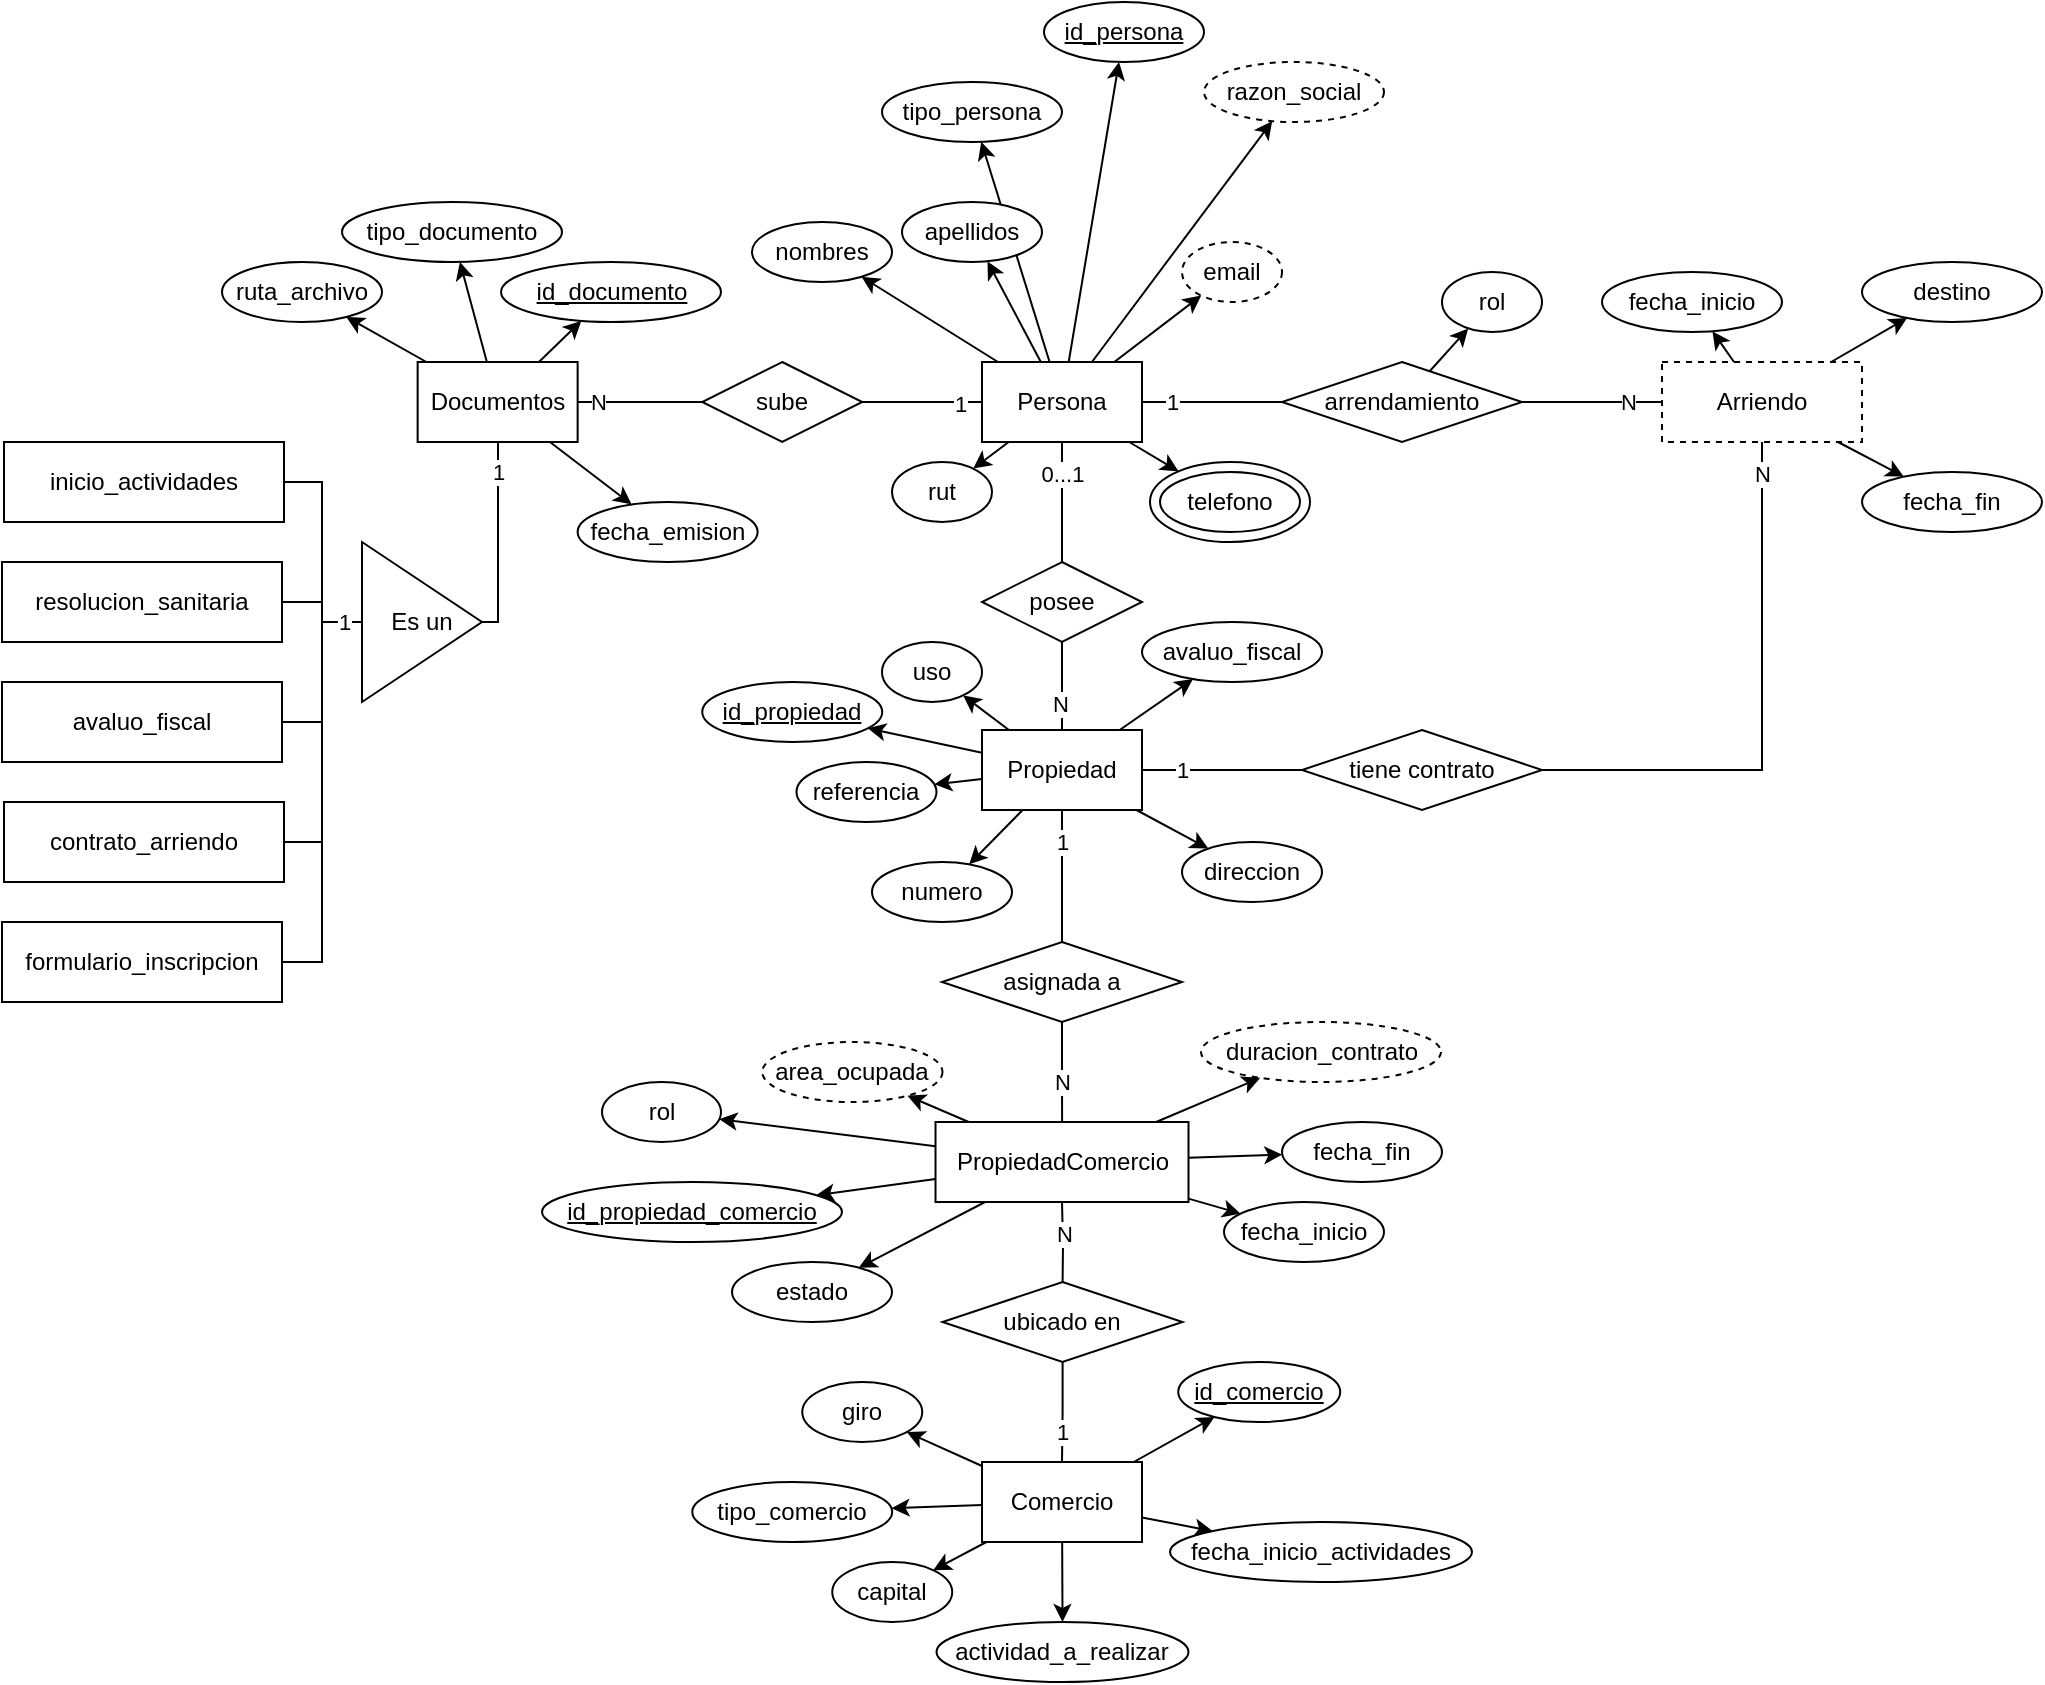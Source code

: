 <mxfile version="25.0.1" pages="4">
  <diagram name="Diagrama ER" id="DtKIO5XFwHDZ3K7n3A5H">
    <mxGraphModel dx="2927" dy="1242" grid="1" gridSize="10" guides="1" tooltips="1" connect="1" arrows="1" fold="1" page="1" pageScale="1" pageWidth="827" pageHeight="1169" math="0" shadow="0">
      <root>
        <mxCell id="0" />
        <mxCell id="1" parent="0" />
        <mxCell id="pE6P2WJGbJV3E8VTcfzp-55" style="edgeStyle=orthogonalEdgeStyle;rounded=0;orthogonalLoop=1;jettySize=auto;html=1;endArrow=none;endFill=0;" edge="1" parent="1" source="KVTTR3r2XRFqggm1HM6N-1" target="pE6P2WJGbJV3E8VTcfzp-54">
          <mxGeometry relative="1" as="geometry" />
        </mxCell>
        <mxCell id="pE6P2WJGbJV3E8VTcfzp-57" value="1" style="edgeLabel;html=1;align=center;verticalAlign=middle;resizable=0;points=[];" vertex="1" connectable="0" parent="pE6P2WJGbJV3E8VTcfzp-55">
          <mxGeometry x="-0.681" relative="1" as="geometry">
            <mxPoint x="4" as="offset" />
          </mxGeometry>
        </mxCell>
        <mxCell id="ykKMeR53KBifFj36ryYj-47" style="edgeStyle=orthogonalEdgeStyle;rounded=0;orthogonalLoop=1;jettySize=auto;html=1;endArrow=none;endFill=0;" edge="1" parent="1" source="KVTTR3r2XRFqggm1HM6N-1" target="ykKMeR53KBifFj36ryYj-44">
          <mxGeometry relative="1" as="geometry" />
        </mxCell>
        <mxCell id="ykKMeR53KBifFj36ryYj-49" value="1" style="edgeLabel;html=1;align=center;verticalAlign=middle;resizable=0;points=[];" vertex="1" connectable="0" parent="ykKMeR53KBifFj36ryYj-47">
          <mxGeometry x="-0.619" y="1" relative="1" as="geometry">
            <mxPoint as="offset" />
          </mxGeometry>
        </mxCell>
        <mxCell id="KVTTR3r2XRFqggm1HM6N-1" value="Persona" style="rounded=0;whiteSpace=wrap;html=1;" vertex="1" parent="1">
          <mxGeometry x="360" y="360" width="80" height="40" as="geometry" />
        </mxCell>
        <mxCell id="KVTTR3r2XRFqggm1HM6N-3" value="" style="endArrow=classic;html=1;rounded=0;" edge="1" parent="1" source="KVTTR3r2XRFqggm1HM6N-1" target="pE6P2WJGbJV3E8VTcfzp-11">
          <mxGeometry width="50" height="50" relative="1" as="geometry">
            <mxPoint x="410" y="400" as="sourcePoint" />
            <mxPoint x="386.955" y="279.986" as="targetPoint" />
          </mxGeometry>
        </mxCell>
        <mxCell id="ykKMeR53KBifFj36ryYj-17" style="edgeStyle=orthogonalEdgeStyle;rounded=0;orthogonalLoop=1;jettySize=auto;html=1;endArrow=none;endFill=0;" edge="1" parent="1" source="KVTTR3r2XRFqggm1HM6N-13" target="ykKMeR53KBifFj36ryYj-16">
          <mxGeometry relative="1" as="geometry" />
        </mxCell>
        <mxCell id="ykKMeR53KBifFj36ryYj-23" value="1" style="edgeLabel;html=1;align=center;verticalAlign=middle;resizable=0;points=[];" vertex="1" connectable="0" parent="ykKMeR53KBifFj36ryYj-17">
          <mxGeometry x="-0.371" relative="1" as="geometry">
            <mxPoint y="-5" as="offset" />
          </mxGeometry>
        </mxCell>
        <mxCell id="KVTTR3r2XRFqggm1HM6N-13" value="Propiedad" style="rounded=0;whiteSpace=wrap;html=1;" vertex="1" parent="1">
          <mxGeometry x="360" y="544" width="80" height="40" as="geometry" />
        </mxCell>
        <mxCell id="KVTTR3r2XRFqggm1HM6N-15" value="nombres" style="ellipse;whiteSpace=wrap;html=1;" vertex="1" parent="1">
          <mxGeometry x="245" y="290" width="70" height="30" as="geometry" />
        </mxCell>
        <mxCell id="KVTTR3r2XRFqggm1HM6N-17" value="" style="endArrow=classic;html=1;rounded=0;" edge="1" parent="1" source="KVTTR3r2XRFqggm1HM6N-1" target="KVTTR3r2XRFqggm1HM6N-15">
          <mxGeometry width="50" height="50" relative="1" as="geometry">
            <mxPoint x="375" y="370" as="sourcePoint" />
            <mxPoint x="334" y="346" as="targetPoint" />
          </mxGeometry>
        </mxCell>
        <mxCell id="KVTTR3r2XRFqggm1HM6N-18" value="rut" style="ellipse;whiteSpace=wrap;html=1;fontStyle=0" vertex="1" parent="1">
          <mxGeometry x="315" y="410" width="50" height="30" as="geometry" />
        </mxCell>
        <mxCell id="KVTTR3r2XRFqggm1HM6N-19" value="" style="endArrow=classic;html=1;rounded=0;" edge="1" parent="1" source="KVTTR3r2XRFqggm1HM6N-1" target="KVTTR3r2XRFqggm1HM6N-18">
          <mxGeometry width="50" height="50" relative="1" as="geometry">
            <mxPoint x="450" y="370" as="sourcePoint" />
            <mxPoint x="499" y="346" as="targetPoint" />
          </mxGeometry>
        </mxCell>
        <mxCell id="uyBw6wWKs2QQ2-4XAmKk-3" value="" style="endArrow=classic;html=1;rounded=0;" edge="1" parent="1" source="KVTTR3r2XRFqggm1HM6N-1" target="pE6P2WJGbJV3E8VTcfzp-10">
          <mxGeometry width="50" height="50" relative="1" as="geometry">
            <mxPoint x="400" y="360" as="sourcePoint" />
            <mxPoint x="439.459" y="319.659" as="targetPoint" />
          </mxGeometry>
        </mxCell>
        <mxCell id="uyBw6wWKs2QQ2-4XAmKk-5" value="apellidos" style="ellipse;whiteSpace=wrap;html=1;" vertex="1" parent="1">
          <mxGeometry x="320" y="280" width="70" height="30" as="geometry" />
        </mxCell>
        <mxCell id="uyBw6wWKs2QQ2-4XAmKk-6" value="" style="endArrow=classic;html=1;rounded=0;" edge="1" parent="1" source="KVTTR3r2XRFqggm1HM6N-1" target="uyBw6wWKs2QQ2-4XAmKk-5">
          <mxGeometry width="50" height="50" relative="1" as="geometry">
            <mxPoint x="340" y="380" as="sourcePoint" />
            <mxPoint x="390" y="330" as="targetPoint" />
          </mxGeometry>
        </mxCell>
        <mxCell id="uyBw6wWKs2QQ2-4XAmKk-10" value="" style="endArrow=classic;html=1;rounded=0;" edge="1" parent="1" source="KVTTR3r2XRFqggm1HM6N-1" target="uyBw6wWKs2QQ2-4XAmKk-8">
          <mxGeometry width="50" height="50" relative="1" as="geometry">
            <mxPoint x="420" y="362" as="sourcePoint" />
            <mxPoint x="467" y="330" as="targetPoint" />
          </mxGeometry>
        </mxCell>
        <mxCell id="uyBw6wWKs2QQ2-4XAmKk-11" value="email" style="ellipse;whiteSpace=wrap;html=1;strokeColor=default;dashed=1;" vertex="1" parent="1">
          <mxGeometry x="460" y="300" width="50" height="30" as="geometry" />
        </mxCell>
        <mxCell id="uyBw6wWKs2QQ2-4XAmKk-12" value="" style="endArrow=classic;html=1;rounded=0;" edge="1" parent="1" source="KVTTR3r2XRFqggm1HM6N-1" target="uyBw6wWKs2QQ2-4XAmKk-11">
          <mxGeometry width="50" height="50" relative="1" as="geometry">
            <mxPoint x="460" y="380" as="sourcePoint" />
            <mxPoint x="510" y="330" as="targetPoint" />
          </mxGeometry>
        </mxCell>
        <mxCell id="uyBw6wWKs2QQ2-4XAmKk-15" value="direccion" style="ellipse;whiteSpace=wrap;html=1;" vertex="1" parent="1">
          <mxGeometry x="460" y="600" width="70" height="30" as="geometry" />
        </mxCell>
        <mxCell id="uyBw6wWKs2QQ2-4XAmKk-16" value="Documentos" style="rounded=0;whiteSpace=wrap;html=1;" vertex="1" parent="1">
          <mxGeometry x="77.82" y="360" width="80" height="40" as="geometry" />
        </mxCell>
        <mxCell id="uyBw6wWKs2QQ2-4XAmKk-32" value="" style="group" vertex="1" connectable="0" parent="1">
          <mxGeometry x="444" y="410" width="80" height="40" as="geometry" />
        </mxCell>
        <mxCell id="uyBw6wWKs2QQ2-4XAmKk-8" value="" style="ellipse;whiteSpace=wrap;html=1;fillColor=default;" vertex="1" parent="uyBw6wWKs2QQ2-4XAmKk-32">
          <mxGeometry width="80" height="40" as="geometry" />
        </mxCell>
        <mxCell id="uyBw6wWKs2QQ2-4XAmKk-9" value="telefono" style="ellipse;whiteSpace=wrap;html=1;" vertex="1" parent="uyBw6wWKs2QQ2-4XAmKk-32">
          <mxGeometry x="5" y="5" width="70" height="30" as="geometry" />
        </mxCell>
        <mxCell id="uyBw6wWKs2QQ2-4XAmKk-36" value="avaluo_fiscal" style="ellipse;whiteSpace=wrap;html=1;" vertex="1" parent="1">
          <mxGeometry x="440" y="490" width="90" height="30" as="geometry" />
        </mxCell>
        <mxCell id="uyBw6wWKs2QQ2-4XAmKk-37" value="uso" style="ellipse;whiteSpace=wrap;html=1;" vertex="1" parent="1">
          <mxGeometry x="310" y="500" width="50" height="30" as="geometry" />
        </mxCell>
        <mxCell id="uyBw6wWKs2QQ2-4XAmKk-38" value="Comercio" style="rounded=0;whiteSpace=wrap;html=1;" vertex="1" parent="1">
          <mxGeometry x="360" y="910" width="80" height="40" as="geometry" />
        </mxCell>
        <mxCell id="uyBw6wWKs2QQ2-4XAmKk-40" value="actividad_a_realizar" style="ellipse;whiteSpace=wrap;html=1;" vertex="1" parent="1">
          <mxGeometry x="337.25" y="990" width="126" height="30" as="geometry" />
        </mxCell>
        <mxCell id="uyBw6wWKs2QQ2-4XAmKk-43" value="" style="endArrow=classic;html=1;rounded=0;" edge="1" parent="1" source="uyBw6wWKs2QQ2-4XAmKk-38" target="uyBw6wWKs2QQ2-4XAmKk-40">
          <mxGeometry width="50" height="50" relative="1" as="geometry">
            <mxPoint x="235.12" y="929" as="sourcePoint" />
            <mxPoint x="296.12" y="927" as="targetPoint" />
          </mxGeometry>
        </mxCell>
        <mxCell id="uyBw6wWKs2QQ2-4XAmKk-100" value="" style="endArrow=classic;html=1;rounded=0;" edge="1" parent="1" source="KVTTR3r2XRFqggm1HM6N-13" target="uyBw6wWKs2QQ2-4XAmKk-15">
          <mxGeometry width="50" height="50" relative="1" as="geometry">
            <mxPoint x="450" y="533" as="sourcePoint" />
            <mxPoint x="495" y="514" as="targetPoint" />
          </mxGeometry>
        </mxCell>
        <mxCell id="uyBw6wWKs2QQ2-4XAmKk-101" value="" style="endArrow=classic;html=1;rounded=0;" edge="1" parent="1" source="KVTTR3r2XRFqggm1HM6N-13" target="uyBw6wWKs2QQ2-4XAmKk-36">
          <mxGeometry width="50" height="50" relative="1" as="geometry">
            <mxPoint x="450" y="555" as="sourcePoint" />
            <mxPoint x="491" y="561" as="targetPoint" />
          </mxGeometry>
        </mxCell>
        <mxCell id="uyBw6wWKs2QQ2-4XAmKk-103" value="" style="endArrow=classic;html=1;rounded=0;" edge="1" parent="1" source="KVTTR3r2XRFqggm1HM6N-13" target="uyBw6wWKs2QQ2-4XAmKk-37">
          <mxGeometry width="50" height="50" relative="1" as="geometry">
            <mxPoint x="370" y="569" as="sourcePoint" />
            <mxPoint x="339" y="584" as="targetPoint" />
          </mxGeometry>
        </mxCell>
        <mxCell id="uyBw6wWKs2QQ2-4XAmKk-108" value="tipo_comercio" style="ellipse;whiteSpace=wrap;html=1;" vertex="1" parent="1">
          <mxGeometry x="215.12" y="920" width="100" height="30" as="geometry" />
        </mxCell>
        <mxCell id="uyBw6wWKs2QQ2-4XAmKk-109" value="" style="endArrow=classic;html=1;rounded=0;" edge="1" parent="1" source="uyBw6wWKs2QQ2-4XAmKk-38" target="uyBw6wWKs2QQ2-4XAmKk-108">
          <mxGeometry width="50" height="50" relative="1" as="geometry">
            <mxPoint x="352.12" y="959" as="sourcePoint" />
            <mxPoint x="409.12" y="1010" as="targetPoint" />
          </mxGeometry>
        </mxCell>
        <mxCell id="uyBw6wWKs2QQ2-4XAmKk-110" value="capital" style="ellipse;whiteSpace=wrap;html=1;" vertex="1" parent="1">
          <mxGeometry x="285.12" y="960" width="60" height="30" as="geometry" />
        </mxCell>
        <mxCell id="uyBw6wWKs2QQ2-4XAmKk-111" value="" style="endArrow=classic;html=1;rounded=0;" edge="1" parent="1" source="uyBw6wWKs2QQ2-4XAmKk-38" target="uyBw6wWKs2QQ2-4XAmKk-110">
          <mxGeometry width="50" height="50" relative="1" as="geometry">
            <mxPoint x="392.12" y="940" as="sourcePoint" />
            <mxPoint x="365.12" y="980" as="targetPoint" />
          </mxGeometry>
        </mxCell>
        <mxCell id="uyBw6wWKs2QQ2-4XAmKk-113" value="Arriendo" style="rounded=0;whiteSpace=wrap;html=1;dashed=1;" vertex="1" parent="1">
          <mxGeometry x="700" y="360" width="100" height="40" as="geometry" />
        </mxCell>
        <mxCell id="uyBw6wWKs2QQ2-4XAmKk-124" value="giro" style="ellipse;whiteSpace=wrap;html=1;" vertex="1" parent="1">
          <mxGeometry x="270.13" y="870" width="60" height="30" as="geometry" />
        </mxCell>
        <mxCell id="uyBw6wWKs2QQ2-4XAmKk-125" value="" style="endArrow=classic;html=1;rounded=0;" edge="1" parent="1" source="uyBw6wWKs2QQ2-4XAmKk-38" target="uyBw6wWKs2QQ2-4XAmKk-124">
          <mxGeometry width="50" height="50" relative="1" as="geometry">
            <mxPoint x="365.12" y="926" as="sourcePoint" />
            <mxPoint x="334.12" y="931" as="targetPoint" />
          </mxGeometry>
        </mxCell>
        <mxCell id="pE6P2WJGbJV3E8VTcfzp-1" value="numero" style="ellipse;whiteSpace=wrap;html=1;" vertex="1" parent="1">
          <mxGeometry x="305" y="610" width="70" height="30" as="geometry" />
        </mxCell>
        <mxCell id="pE6P2WJGbJV3E8VTcfzp-2" value="" style="endArrow=classic;html=1;rounded=0;" edge="1" parent="1" source="KVTTR3r2XRFqggm1HM6N-13" target="pE6P2WJGbJV3E8VTcfzp-1">
          <mxGeometry width="50" height="50" relative="1" as="geometry">
            <mxPoint x="450" y="551" as="sourcePoint" />
            <mxPoint x="533" y="554" as="targetPoint" />
          </mxGeometry>
        </mxCell>
        <mxCell id="pE6P2WJGbJV3E8VTcfzp-3" value="fecha_inicio_actividades" style="ellipse;whiteSpace=wrap;html=1;" vertex="1" parent="1">
          <mxGeometry x="454" y="940" width="151" height="30" as="geometry" />
        </mxCell>
        <mxCell id="pE6P2WJGbJV3E8VTcfzp-4" value="" style="endArrow=classic;html=1;rounded=0;" edge="1" parent="1" source="uyBw6wWKs2QQ2-4XAmKk-38" target="pE6P2WJGbJV3E8VTcfzp-3">
          <mxGeometry width="50" height="50" relative="1" as="geometry">
            <mxPoint x="421.12" y="940" as="sourcePoint" />
            <mxPoint x="535.668" y="937.188" as="targetPoint" />
          </mxGeometry>
        </mxCell>
        <mxCell id="pE6P2WJGbJV3E8VTcfzp-5" value="id_propiedad" style="ellipse;whiteSpace=wrap;html=1;fontStyle=4" vertex="1" parent="1">
          <mxGeometry x="220.12" y="520" width="90" height="30" as="geometry" />
        </mxCell>
        <mxCell id="pE6P2WJGbJV3E8VTcfzp-6" value="" style="endArrow=classic;html=1;rounded=0;" edge="1" parent="1" source="KVTTR3r2XRFqggm1HM6N-13" target="pE6P2WJGbJV3E8VTcfzp-5">
          <mxGeometry width="50" height="50" relative="1" as="geometry">
            <mxPoint x="370" y="552" as="sourcePoint" />
            <mxPoint x="340" y="553" as="targetPoint" />
          </mxGeometry>
        </mxCell>
        <mxCell id="pE6P2WJGbJV3E8VTcfzp-7" value="id_persona" style="ellipse;whiteSpace=wrap;html=1;fontStyle=4" vertex="1" parent="1">
          <mxGeometry x="391" y="180" width="80" height="30" as="geometry" />
        </mxCell>
        <mxCell id="pE6P2WJGbJV3E8VTcfzp-8" value="" style="endArrow=classic;html=1;rounded=0;" edge="1" parent="1" source="KVTTR3r2XRFqggm1HM6N-1" target="pE6P2WJGbJV3E8VTcfzp-7">
          <mxGeometry width="50" height="50" relative="1" as="geometry">
            <mxPoint x="416" y="370" as="sourcePoint" />
            <mxPoint x="435" y="310" as="targetPoint" />
          </mxGeometry>
        </mxCell>
        <mxCell id="pE6P2WJGbJV3E8VTcfzp-10" value="razon_social" style="ellipse;whiteSpace=wrap;html=1;dashed=1;" vertex="1" parent="1">
          <mxGeometry x="471" y="210" width="90" height="30" as="geometry" />
        </mxCell>
        <mxCell id="pE6P2WJGbJV3E8VTcfzp-11" value="tipo_persona" style="ellipse;whiteSpace=wrap;html=1;" vertex="1" parent="1">
          <mxGeometry x="310" y="220" width="90" height="30" as="geometry" />
        </mxCell>
        <mxCell id="pE6P2WJGbJV3E8VTcfzp-13" value="tipo_documento" style="ellipse;whiteSpace=wrap;html=1;" vertex="1" parent="1">
          <mxGeometry x="40.0" y="280" width="110" height="30" as="geometry" />
        </mxCell>
        <mxCell id="pE6P2WJGbJV3E8VTcfzp-14" value="ruta_archivo" style="ellipse;whiteSpace=wrap;html=1;" vertex="1" parent="1">
          <mxGeometry x="-20" y="310" width="80" height="30" as="geometry" />
        </mxCell>
        <mxCell id="pE6P2WJGbJV3E8VTcfzp-15" value="fecha_emision" style="ellipse;whiteSpace=wrap;html=1;" vertex="1" parent="1">
          <mxGeometry x="157.82" y="430" width="90" height="30" as="geometry" />
        </mxCell>
        <mxCell id="pE6P2WJGbJV3E8VTcfzp-17" value="" style="endArrow=classic;html=1;rounded=0;" edge="1" parent="1" source="uyBw6wWKs2QQ2-4XAmKk-16" target="pE6P2WJGbJV3E8VTcfzp-14">
          <mxGeometry width="50" height="50" relative="1" as="geometry">
            <mxPoint x="37.82" y="414.63" as="sourcePoint" />
            <mxPoint x="-22.18" y="414.63" as="targetPoint" />
          </mxGeometry>
        </mxCell>
        <mxCell id="pE6P2WJGbJV3E8VTcfzp-18" value="" style="endArrow=classic;html=1;rounded=0;" edge="1" parent="1" source="uyBw6wWKs2QQ2-4XAmKk-16" target="pE6P2WJGbJV3E8VTcfzp-13">
          <mxGeometry width="50" height="50" relative="1" as="geometry">
            <mxPoint x="7.82" y="392" as="sourcePoint" />
            <mxPoint x="-56.18" y="404" as="targetPoint" />
          </mxGeometry>
        </mxCell>
        <mxCell id="pE6P2WJGbJV3E8VTcfzp-19" value="" style="endArrow=classic;html=1;rounded=0;" edge="1" parent="1" source="uyBw6wWKs2QQ2-4XAmKk-16" target="pE6P2WJGbJV3E8VTcfzp-15">
          <mxGeometry width="50" height="50" relative="1" as="geometry">
            <mxPoint x="7.82" y="371" as="sourcePoint" />
            <mxPoint x="-44.18" y="352" as="targetPoint" />
          </mxGeometry>
        </mxCell>
        <mxCell id="pE6P2WJGbJV3E8VTcfzp-25" value="destino" style="ellipse;whiteSpace=wrap;html=1;" vertex="1" parent="1">
          <mxGeometry x="800" y="310" width="90" height="30" as="geometry" />
        </mxCell>
        <mxCell id="pE6P2WJGbJV3E8VTcfzp-26" value="fecha_inicio" style="ellipse;whiteSpace=wrap;html=1;" vertex="1" parent="1">
          <mxGeometry x="670" y="315" width="90" height="30" as="geometry" />
        </mxCell>
        <mxCell id="pE6P2WJGbJV3E8VTcfzp-27" value="fecha_fin" style="ellipse;whiteSpace=wrap;html=1;" vertex="1" parent="1">
          <mxGeometry x="800" y="415" width="90" height="30" as="geometry" />
        </mxCell>
        <mxCell id="pE6P2WJGbJV3E8VTcfzp-30" value="" style="endArrow=classic;html=1;rounded=0;" edge="1" parent="1" source="uyBw6wWKs2QQ2-4XAmKk-113" target="pE6P2WJGbJV3E8VTcfzp-25">
          <mxGeometry width="50" height="50" relative="1" as="geometry">
            <mxPoint x="829" y="375" as="sourcePoint" />
            <mxPoint x="863" y="365" as="targetPoint" />
          </mxGeometry>
        </mxCell>
        <mxCell id="pE6P2WJGbJV3E8VTcfzp-32" value="" style="endArrow=classic;html=1;rounded=0;" edge="1" parent="1" source="uyBw6wWKs2QQ2-4XAmKk-113" target="pE6P2WJGbJV3E8VTcfzp-26">
          <mxGeometry width="50" height="50" relative="1" as="geometry">
            <mxPoint x="794" y="410" as="sourcePoint" />
            <mxPoint x="823" y="450" as="targetPoint" />
          </mxGeometry>
        </mxCell>
        <mxCell id="pE6P2WJGbJV3E8VTcfzp-33" value="" style="endArrow=classic;html=1;rounded=0;" edge="1" parent="1" source="uyBw6wWKs2QQ2-4XAmKk-113" target="pE6P2WJGbJV3E8VTcfzp-27">
          <mxGeometry width="50" height="50" relative="1" as="geometry">
            <mxPoint x="762" y="410" as="sourcePoint" />
            <mxPoint x="739" y="440" as="targetPoint" />
          </mxGeometry>
        </mxCell>
        <mxCell id="pE6P2WJGbJV3E8VTcfzp-38" value="posee" style="rhombus;whiteSpace=wrap;html=1;" vertex="1" parent="1">
          <mxGeometry x="360" y="460" width="80" height="40" as="geometry" />
        </mxCell>
        <mxCell id="pE6P2WJGbJV3E8VTcfzp-39" value="" style="endArrow=none;html=1;rounded=0;endFill=0;" edge="1" target="pE6P2WJGbJV3E8VTcfzp-38" parent="1" source="KVTTR3r2XRFqggm1HM6N-1">
          <mxGeometry width="50" height="50" relative="1" as="geometry">
            <mxPoint x="271" y="432.317" as="sourcePoint" />
            <mxPoint x="667.893" y="238.53" as="targetPoint" />
          </mxGeometry>
        </mxCell>
        <mxCell id="pE6P2WJGbJV3E8VTcfzp-50" value="0...1" style="edgeLabel;html=1;align=center;verticalAlign=middle;resizable=0;points=[];" vertex="1" connectable="0" parent="pE6P2WJGbJV3E8VTcfzp-39">
          <mxGeometry x="-0.467" relative="1" as="geometry">
            <mxPoint as="offset" />
          </mxGeometry>
        </mxCell>
        <mxCell id="pE6P2WJGbJV3E8VTcfzp-40" value="" style="endArrow=none;html=1;rounded=0;endFill=0;" edge="1" source="pE6P2WJGbJV3E8VTcfzp-38" parent="1" target="KVTTR3r2XRFqggm1HM6N-13">
          <mxGeometry width="50" height="50" relative="1" as="geometry">
            <mxPoint x="301" y="465" as="sourcePoint" />
            <mxPoint x="530" y="455" as="targetPoint" />
          </mxGeometry>
        </mxCell>
        <mxCell id="pE6P2WJGbJV3E8VTcfzp-51" value="N" style="edgeLabel;html=1;align=center;verticalAlign=middle;resizable=0;points=[];" vertex="1" connectable="0" parent="pE6P2WJGbJV3E8VTcfzp-40">
          <mxGeometry x="0.403" y="-1" relative="1" as="geometry">
            <mxPoint as="offset" />
          </mxGeometry>
        </mxCell>
        <mxCell id="pE6P2WJGbJV3E8VTcfzp-41" value="id_comercio" style="ellipse;whiteSpace=wrap;html=1;fontStyle=4" vertex="1" parent="1">
          <mxGeometry x="458.12" y="860" width="81" height="30" as="geometry" />
        </mxCell>
        <mxCell id="pE6P2WJGbJV3E8VTcfzp-42" value="" style="endArrow=classic;html=1;rounded=0;" edge="1" parent="1" source="uyBw6wWKs2QQ2-4XAmKk-38" target="pE6P2WJGbJV3E8VTcfzp-41">
          <mxGeometry width="50" height="50" relative="1" as="geometry">
            <mxPoint x="433.12" y="940" as="sourcePoint" />
            <mxPoint x="505.12" y="991" as="targetPoint" />
          </mxGeometry>
        </mxCell>
        <mxCell id="pE6P2WJGbJV3E8VTcfzp-43" value="id_documento" style="ellipse;whiteSpace=wrap;html=1;fontStyle=4" vertex="1" parent="1">
          <mxGeometry x="119.5" y="310" width="110" height="30" as="geometry" />
        </mxCell>
        <mxCell id="pE6P2WJGbJV3E8VTcfzp-44" value="" style="endArrow=classic;html=1;rounded=0;" edge="1" parent="1" source="uyBw6wWKs2QQ2-4XAmKk-16" target="pE6P2WJGbJV3E8VTcfzp-43">
          <mxGeometry width="50" height="50" relative="1" as="geometry">
            <mxPoint x="14.82" y="365" as="sourcePoint" />
            <mxPoint x="137.841" y="319.938" as="targetPoint" />
          </mxGeometry>
        </mxCell>
        <mxCell id="pE6P2WJGbJV3E8VTcfzp-56" style="edgeStyle=orthogonalEdgeStyle;rounded=0;orthogonalLoop=1;jettySize=auto;html=1;endArrow=none;endFill=0;" edge="1" parent="1" source="pE6P2WJGbJV3E8VTcfzp-54" target="uyBw6wWKs2QQ2-4XAmKk-113">
          <mxGeometry relative="1" as="geometry" />
        </mxCell>
        <mxCell id="pE6P2WJGbJV3E8VTcfzp-60" value="N" style="edgeLabel;html=1;align=center;verticalAlign=middle;resizable=0;points=[];" vertex="1" connectable="0" parent="pE6P2WJGbJV3E8VTcfzp-56">
          <mxGeometry x="0.724" y="-1" relative="1" as="geometry">
            <mxPoint x="-8" y="-1" as="offset" />
          </mxGeometry>
        </mxCell>
        <mxCell id="pE6P2WJGbJV3E8VTcfzp-54" value="arrendamiento" style="rhombus;whiteSpace=wrap;html=1;" vertex="1" parent="1">
          <mxGeometry x="510" y="360" width="120" height="40" as="geometry" />
        </mxCell>
        <mxCell id="pE6P2WJGbJV3E8VTcfzp-58" value="rol" style="ellipse;whiteSpace=wrap;html=1;" vertex="1" parent="1">
          <mxGeometry x="590" y="315" width="50" height="30" as="geometry" />
        </mxCell>
        <mxCell id="pE6P2WJGbJV3E8VTcfzp-59" value="" style="endArrow=classic;html=1;rounded=0;" edge="1" parent="1" source="pE6P2WJGbJV3E8VTcfzp-54" target="pE6P2WJGbJV3E8VTcfzp-58">
          <mxGeometry width="50" height="50" relative="1" as="geometry">
            <mxPoint x="778" y="370" as="sourcePoint" />
            <mxPoint x="771" y="250" as="targetPoint" />
          </mxGeometry>
        </mxCell>
        <mxCell id="pE6P2WJGbJV3E8VTcfzp-61" style="edgeStyle=orthogonalEdgeStyle;rounded=0;orthogonalLoop=1;jettySize=auto;html=1;endArrow=none;endFill=0;" edge="1" target="pE6P2WJGbJV3E8VTcfzp-63" parent="1" source="KVTTR3r2XRFqggm1HM6N-13">
          <mxGeometry relative="1" as="geometry">
            <mxPoint x="440.5" y="540" as="sourcePoint" />
          </mxGeometry>
        </mxCell>
        <mxCell id="pE6P2WJGbJV3E8VTcfzp-62" value="1" style="edgeLabel;html=1;align=center;verticalAlign=middle;resizable=0;points=[];" vertex="1" connectable="0" parent="pE6P2WJGbJV3E8VTcfzp-61">
          <mxGeometry x="-0.681" relative="1" as="geometry">
            <mxPoint x="7" as="offset" />
          </mxGeometry>
        </mxCell>
        <mxCell id="pE6P2WJGbJV3E8VTcfzp-63" value="tiene contrato" style="rhombus;whiteSpace=wrap;html=1;" vertex="1" parent="1">
          <mxGeometry x="520" y="544" width="120" height="40" as="geometry" />
        </mxCell>
        <mxCell id="pE6P2WJGbJV3E8VTcfzp-64" style="edgeStyle=orthogonalEdgeStyle;rounded=0;orthogonalLoop=1;jettySize=auto;html=1;endArrow=none;endFill=0;" edge="1" source="pE6P2WJGbJV3E8VTcfzp-63" parent="1" target="uyBw6wWKs2QQ2-4XAmKk-113">
          <mxGeometry relative="1" as="geometry">
            <mxPoint x="719.5" y="540" as="targetPoint" />
          </mxGeometry>
        </mxCell>
        <mxCell id="pE6P2WJGbJV3E8VTcfzp-65" value="N" style="edgeLabel;html=1;align=center;verticalAlign=middle;resizable=0;points=[];" vertex="1" connectable="0" parent="pE6P2WJGbJV3E8VTcfzp-64">
          <mxGeometry x="0.724" y="-1" relative="1" as="geometry">
            <mxPoint x="-1" y="-22" as="offset" />
          </mxGeometry>
        </mxCell>
        <mxCell id="ykKMeR53KBifFj36ryYj-20" style="edgeStyle=orthogonalEdgeStyle;rounded=0;orthogonalLoop=1;jettySize=auto;html=1;endArrow=none;endFill=0;" edge="1" parent="1" target="ykKMeR53KBifFj36ryYj-19">
          <mxGeometry relative="1" as="geometry">
            <mxPoint x="400" y="780" as="sourcePoint" />
          </mxGeometry>
        </mxCell>
        <mxCell id="ykKMeR53KBifFj36ryYj-27" value="N" style="edgeLabel;html=1;align=center;verticalAlign=middle;resizable=0;points=[];" vertex="1" connectable="0" parent="ykKMeR53KBifFj36ryYj-20">
          <mxGeometry x="-0.44" relative="1" as="geometry">
            <mxPoint y="4" as="offset" />
          </mxGeometry>
        </mxCell>
        <mxCell id="ykKMeR53KBifFj36ryYj-8" value="PropiedadComercio" style="rounded=0;whiteSpace=wrap;html=1;" vertex="1" parent="1">
          <mxGeometry x="336.75" y="740" width="126.5" height="40" as="geometry" />
        </mxCell>
        <mxCell id="ykKMeR53KBifFj36ryYj-10" value="fecha_inicio" style="ellipse;whiteSpace=wrap;html=1;" vertex="1" parent="1">
          <mxGeometry x="481" y="780" width="80" height="30" as="geometry" />
        </mxCell>
        <mxCell id="ykKMeR53KBifFj36ryYj-11" value="" style="endArrow=classic;html=1;rounded=0;" edge="1" parent="1" source="ykKMeR53KBifFj36ryYj-8" target="ykKMeR53KBifFj36ryYj-10">
          <mxGeometry width="50" height="50" relative="1" as="geometry">
            <mxPoint x="444.87" y="873" as="sourcePoint" />
            <mxPoint x="482.87" y="856" as="targetPoint" />
          </mxGeometry>
        </mxCell>
        <mxCell id="ykKMeR53KBifFj36ryYj-12" value="rol" style="ellipse;whiteSpace=wrap;html=1;" vertex="1" parent="1">
          <mxGeometry x="170" y="720" width="59.5" height="30" as="geometry" />
        </mxCell>
        <mxCell id="ykKMeR53KBifFj36ryYj-13" value="estado" style="ellipse;whiteSpace=wrap;html=1;" vertex="1" parent="1">
          <mxGeometry x="235" y="810" width="80" height="30" as="geometry" />
        </mxCell>
        <mxCell id="ykKMeR53KBifFj36ryYj-14" value="" style="endArrow=classic;html=1;rounded=0;" edge="1" parent="1" source="ykKMeR53KBifFj36ryYj-8" target="ykKMeR53KBifFj36ryYj-12">
          <mxGeometry width="50" height="50" relative="1" as="geometry">
            <mxPoint x="364.87" y="872" as="sourcePoint" />
            <mxPoint x="327.87" y="855" as="targetPoint" />
          </mxGeometry>
        </mxCell>
        <mxCell id="ykKMeR53KBifFj36ryYj-15" value="" style="endArrow=classic;html=1;rounded=0;" edge="1" parent="1" source="ykKMeR53KBifFj36ryYj-8" target="ykKMeR53KBifFj36ryYj-13">
          <mxGeometry width="50" height="50" relative="1" as="geometry">
            <mxPoint x="364.87" y="872" as="sourcePoint" />
            <mxPoint x="327.87" y="855" as="targetPoint" />
          </mxGeometry>
        </mxCell>
        <mxCell id="ykKMeR53KBifFj36ryYj-18" style="edgeStyle=orthogonalEdgeStyle;rounded=0;orthogonalLoop=1;jettySize=auto;html=1;endArrow=none;endFill=0;" edge="1" parent="1" source="ykKMeR53KBifFj36ryYj-16" target="ykKMeR53KBifFj36ryYj-8">
          <mxGeometry relative="1" as="geometry" />
        </mxCell>
        <mxCell id="ykKMeR53KBifFj36ryYj-24" value="N" style="edgeLabel;html=1;align=center;verticalAlign=middle;resizable=0;points=[];" vertex="1" connectable="0" parent="ykKMeR53KBifFj36ryYj-18">
          <mxGeometry x="0.304" y="1" relative="1" as="geometry">
            <mxPoint x="-1" y="-3" as="offset" />
          </mxGeometry>
        </mxCell>
        <mxCell id="ykKMeR53KBifFj36ryYj-16" value="asignada a" style="rhombus;whiteSpace=wrap;html=1;" vertex="1" parent="1">
          <mxGeometry x="340" y="650" width="120" height="40" as="geometry" />
        </mxCell>
        <mxCell id="ykKMeR53KBifFj36ryYj-21" style="edgeStyle=orthogonalEdgeStyle;rounded=0;orthogonalLoop=1;jettySize=auto;html=1;endArrow=none;endFill=0;" edge="1" parent="1" source="ykKMeR53KBifFj36ryYj-19" target="uyBw6wWKs2QQ2-4XAmKk-38">
          <mxGeometry relative="1" as="geometry">
            <mxPoint x="401.162" y="869.986" as="sourcePoint" />
          </mxGeometry>
        </mxCell>
        <mxCell id="ykKMeR53KBifFj36ryYj-26" value="1" style="edgeLabel;html=1;align=center;verticalAlign=middle;resizable=0;points=[];" vertex="1" connectable="0" parent="ykKMeR53KBifFj36ryYj-21">
          <mxGeometry x="0.387" relative="1" as="geometry">
            <mxPoint as="offset" />
          </mxGeometry>
        </mxCell>
        <mxCell id="ykKMeR53KBifFj36ryYj-19" value="ubicado en" style="rhombus;whiteSpace=wrap;html=1;" vertex="1" parent="1">
          <mxGeometry x="340.25" y="820" width="120" height="40" as="geometry" />
        </mxCell>
        <mxCell id="ykKMeR53KBifFj36ryYj-32" value="area_ocupada" style="ellipse;whiteSpace=wrap;html=1;dashed=1;" vertex="1" parent="1">
          <mxGeometry x="250.13" y="700" width="90.12" height="30" as="geometry" />
        </mxCell>
        <mxCell id="ykKMeR53KBifFj36ryYj-33" value="" style="endArrow=classic;html=1;rounded=0;" edge="1" parent="1" source="ykKMeR53KBifFj36ryYj-8" target="ykKMeR53KBifFj36ryYj-32">
          <mxGeometry width="50" height="50" relative="1" as="geometry">
            <mxPoint x="347" y="758" as="sourcePoint" />
            <mxPoint x="248" y="740" as="targetPoint" />
          </mxGeometry>
        </mxCell>
        <mxCell id="ykKMeR53KBifFj36ryYj-34" value="duracion_contrato" style="ellipse;whiteSpace=wrap;html=1;dashed=1;" vertex="1" parent="1">
          <mxGeometry x="469.5" y="690" width="120" height="30" as="geometry" />
        </mxCell>
        <mxCell id="ykKMeR53KBifFj36ryYj-35" value="" style="endArrow=classic;html=1;rounded=0;" edge="1" parent="1" source="ykKMeR53KBifFj36ryYj-8" target="ykKMeR53KBifFj36ryYj-34">
          <mxGeometry width="50" height="50" relative="1" as="geometry">
            <mxPoint x="363" y="750" as="sourcePoint" />
            <mxPoint x="333" y="737" as="targetPoint" />
          </mxGeometry>
        </mxCell>
        <mxCell id="ykKMeR53KBifFj36ryYj-38" value="" style="endArrow=classic;html=1;rounded=0;" edge="1" parent="1" target="ykKMeR53KBifFj36ryYj-39" source="ykKMeR53KBifFj36ryYj-8">
          <mxGeometry width="50" height="50" relative="1" as="geometry">
            <mxPoint x="473" y="763" as="sourcePoint" />
            <mxPoint x="569" y="726" as="targetPoint" />
          </mxGeometry>
        </mxCell>
        <mxCell id="ykKMeR53KBifFj36ryYj-39" value="fecha_fin" style="ellipse;whiteSpace=wrap;html=1;" vertex="1" parent="1">
          <mxGeometry x="510" y="740" width="80" height="30" as="geometry" />
        </mxCell>
        <mxCell id="ykKMeR53KBifFj36ryYj-41" value="id_propiedad_comercio" style="ellipse;whiteSpace=wrap;html=1;fontStyle=4" vertex="1" parent="1">
          <mxGeometry x="140" y="770" width="150" height="30" as="geometry" />
        </mxCell>
        <mxCell id="ykKMeR53KBifFj36ryYj-43" value="" style="endArrow=classic;html=1;rounded=0;" edge="1" parent="1" source="ykKMeR53KBifFj36ryYj-8" target="ykKMeR53KBifFj36ryYj-41">
          <mxGeometry width="50" height="50" relative="1" as="geometry">
            <mxPoint x="347" y="762" as="sourcePoint" />
            <mxPoint x="239" y="749" as="targetPoint" />
          </mxGeometry>
        </mxCell>
        <mxCell id="ykKMeR53KBifFj36ryYj-48" style="edgeStyle=orthogonalEdgeStyle;rounded=0;orthogonalLoop=1;jettySize=auto;html=1;endArrow=none;endFill=0;" edge="1" parent="1" source="ykKMeR53KBifFj36ryYj-44" target="uyBw6wWKs2QQ2-4XAmKk-16">
          <mxGeometry relative="1" as="geometry" />
        </mxCell>
        <mxCell id="ykKMeR53KBifFj36ryYj-50" value="N" style="edgeLabel;html=1;align=center;verticalAlign=middle;resizable=0;points=[];" vertex="1" connectable="0" parent="ykKMeR53KBifFj36ryYj-48">
          <mxGeometry x="0.826" relative="1" as="geometry">
            <mxPoint x="5" as="offset" />
          </mxGeometry>
        </mxCell>
        <mxCell id="ykKMeR53KBifFj36ryYj-44" value="sube" style="rhombus;whiteSpace=wrap;html=1;" vertex="1" parent="1">
          <mxGeometry x="220.12" y="360" width="80" height="40" as="geometry" />
        </mxCell>
        <mxCell id="ykKMeR53KBifFj36ryYj-51" value="referencia" style="ellipse;whiteSpace=wrap;html=1;" vertex="1" parent="1">
          <mxGeometry x="267.25" y="560" width="70" height="30" as="geometry" />
        </mxCell>
        <mxCell id="ykKMeR53KBifFj36ryYj-52" value="" style="endArrow=classic;html=1;rounded=0;" edge="1" parent="1" source="KVTTR3r2XRFqggm1HM6N-13" target="ykKMeR53KBifFj36ryYj-51">
          <mxGeometry width="50" height="50" relative="1" as="geometry">
            <mxPoint x="390" y="594" as="sourcePoint" />
            <mxPoint x="364" y="621" as="targetPoint" />
          </mxGeometry>
        </mxCell>
        <mxCell id="njHUajwt2zUkAfSj3cnM-11" style="edgeStyle=orthogonalEdgeStyle;rounded=0;orthogonalLoop=1;jettySize=auto;html=1;endArrow=none;endFill=0;" edge="1" parent="1" source="njHUajwt2zUkAfSj3cnM-1" target="njHUajwt2zUkAfSj3cnM-6">
          <mxGeometry relative="1" as="geometry">
            <Array as="points">
              <mxPoint x="30" y="660" />
              <mxPoint x="30" y="490" />
            </Array>
          </mxGeometry>
        </mxCell>
        <mxCell id="njHUajwt2zUkAfSj3cnM-1" value="formulario_inscripcion" style="rounded=0;whiteSpace=wrap;html=1;" vertex="1" parent="1">
          <mxGeometry x="-130" y="640" width="140" height="40" as="geometry" />
        </mxCell>
        <mxCell id="njHUajwt2zUkAfSj3cnM-10" style="edgeStyle=orthogonalEdgeStyle;rounded=0;orthogonalLoop=1;jettySize=auto;html=1;endArrow=none;endFill=0;" edge="1" parent="1" source="njHUajwt2zUkAfSj3cnM-2" target="njHUajwt2zUkAfSj3cnM-6">
          <mxGeometry relative="1" as="geometry">
            <Array as="points">
              <mxPoint x="30" y="600" />
              <mxPoint x="30" y="490" />
            </Array>
          </mxGeometry>
        </mxCell>
        <mxCell id="njHUajwt2zUkAfSj3cnM-2" value="contrato_arriendo" style="rounded=0;whiteSpace=wrap;html=1;" vertex="1" parent="1">
          <mxGeometry x="-129" y="580" width="140" height="40" as="geometry" />
        </mxCell>
        <mxCell id="njHUajwt2zUkAfSj3cnM-7" style="edgeStyle=orthogonalEdgeStyle;rounded=0;orthogonalLoop=1;jettySize=auto;html=1;endArrow=none;endFill=0;" edge="1" parent="1" source="njHUajwt2zUkAfSj3cnM-3" target="njHUajwt2zUkAfSj3cnM-6">
          <mxGeometry relative="1" as="geometry">
            <Array as="points">
              <mxPoint x="30" y="420" />
              <mxPoint x="30" y="490" />
            </Array>
          </mxGeometry>
        </mxCell>
        <mxCell id="njHUajwt2zUkAfSj3cnM-3" value="inicio_actividades" style="rounded=0;whiteSpace=wrap;html=1;" vertex="1" parent="1">
          <mxGeometry x="-129" y="400" width="140" height="40" as="geometry" />
        </mxCell>
        <mxCell id="njHUajwt2zUkAfSj3cnM-8" style="edgeStyle=orthogonalEdgeStyle;rounded=0;orthogonalLoop=1;jettySize=auto;html=1;endArrow=none;endFill=0;" edge="1" parent="1" source="njHUajwt2zUkAfSj3cnM-4" target="njHUajwt2zUkAfSj3cnM-6">
          <mxGeometry relative="1" as="geometry">
            <Array as="points">
              <mxPoint x="30" y="480" />
              <mxPoint x="30" y="490" />
            </Array>
          </mxGeometry>
        </mxCell>
        <mxCell id="njHUajwt2zUkAfSj3cnM-4" value="resolucion_sanitaria" style="rounded=0;whiteSpace=wrap;html=1;" vertex="1" parent="1">
          <mxGeometry x="-130" y="460" width="140" height="40" as="geometry" />
        </mxCell>
        <mxCell id="njHUajwt2zUkAfSj3cnM-9" style="edgeStyle=orthogonalEdgeStyle;rounded=0;orthogonalLoop=1;jettySize=auto;html=1;endArrow=none;endFill=0;" edge="1" parent="1" source="njHUajwt2zUkAfSj3cnM-5" target="njHUajwt2zUkAfSj3cnM-6">
          <mxGeometry relative="1" as="geometry">
            <Array as="points">
              <mxPoint x="30" y="540" />
              <mxPoint x="30" y="490" />
            </Array>
          </mxGeometry>
        </mxCell>
        <mxCell id="njHUajwt2zUkAfSj3cnM-13" value="1" style="edgeLabel;html=1;align=center;verticalAlign=middle;resizable=0;points=[];" vertex="1" connectable="0" parent="njHUajwt2zUkAfSj3cnM-9">
          <mxGeometry x="0.852" y="1" relative="1" as="geometry">
            <mxPoint x="-3" y="1" as="offset" />
          </mxGeometry>
        </mxCell>
        <mxCell id="njHUajwt2zUkAfSj3cnM-5" value="avaluo_fiscal" style="rounded=0;whiteSpace=wrap;html=1;" vertex="1" parent="1">
          <mxGeometry x="-130" y="520" width="140" height="40" as="geometry" />
        </mxCell>
        <mxCell id="njHUajwt2zUkAfSj3cnM-12" style="edgeStyle=orthogonalEdgeStyle;rounded=0;orthogonalLoop=1;jettySize=auto;html=1;endArrow=none;endFill=0;" edge="1" parent="1" source="njHUajwt2zUkAfSj3cnM-6" target="uyBw6wWKs2QQ2-4XAmKk-16">
          <mxGeometry relative="1" as="geometry">
            <Array as="points">
              <mxPoint x="118" y="490" />
            </Array>
          </mxGeometry>
        </mxCell>
        <mxCell id="njHUajwt2zUkAfSj3cnM-14" value="1" style="edgeLabel;html=1;align=center;verticalAlign=middle;resizable=0;points=[];" vertex="1" connectable="0" parent="njHUajwt2zUkAfSj3cnM-12">
          <mxGeometry x="0.84" relative="1" as="geometry">
            <mxPoint y="7" as="offset" />
          </mxGeometry>
        </mxCell>
        <mxCell id="njHUajwt2zUkAfSj3cnM-6" value="Es un" style="triangle;whiteSpace=wrap;html=1;" vertex="1" parent="1">
          <mxGeometry x="50" y="450" width="60" height="80" as="geometry" />
        </mxCell>
      </root>
    </mxGraphModel>
  </diagram>
  <diagram id="NKGXLYFu94fewGrr_c78" name="Modelo relacional">
    <mxGraphModel dx="1750" dy="1035" grid="1" gridSize="10" guides="1" tooltips="1" connect="1" arrows="1" fold="1" page="1" pageScale="1" pageWidth="827" pageHeight="1169" math="0" shadow="0">
      <root>
        <mxCell id="0" />
        <mxCell id="1" parent="0" />
      </root>
    </mxGraphModel>
  </diagram>
  <diagram id="XtF1g5zMYm17qLheYRyL" name="Diagrama de flujo de datos">
    <mxGraphModel dx="1050" dy="621" grid="1" gridSize="10" guides="1" tooltips="1" connect="1" arrows="1" fold="1" page="1" pageScale="1" pageWidth="827" pageHeight="1169" math="0" shadow="0">
      <root>
        <mxCell id="0" />
        <mxCell id="1" parent="0" />
      </root>
    </mxGraphModel>
  </diagram>
  <diagram id="lcOTfV1FVwDsRXsuiXZG" name="Página-4">
    <mxGraphModel dx="2577" dy="1035" grid="1" gridSize="10" guides="1" tooltips="1" connect="1" arrows="1" fold="1" page="1" pageScale="1" pageWidth="827" pageHeight="1169" math="0" shadow="0">
      <root>
        <mxCell id="0" />
        <mxCell id="1" parent="0" />
        <mxCell id="U7youGv2q6nNMqBMvOau-1" value="formulario_inscripcion" style="rounded=0;whiteSpace=wrap;html=1;" vertex="1" parent="1">
          <mxGeometry x="-140" y="570" width="140" height="40" as="geometry" />
        </mxCell>
        <mxCell id="U7youGv2q6nNMqBMvOau-2" value="contrato_arriendo" style="rounded=0;whiteSpace=wrap;html=1;" vertex="1" parent="1">
          <mxGeometry x="-130" y="450" width="140" height="40" as="geometry" />
        </mxCell>
        <mxCell id="U7youGv2q6nNMqBMvOau-3" value="inicio_actividades" style="rounded=0;whiteSpace=wrap;html=1;" vertex="1" parent="1">
          <mxGeometry x="-130" y="130" width="140" height="40" as="geometry" />
        </mxCell>
        <mxCell id="U7youGv2q6nNMqBMvOau-4" value="resolucion_sanitaria" style="rounded=0;whiteSpace=wrap;html=1;" vertex="1" parent="1">
          <mxGeometry x="-130" y="270" width="140" height="40" as="geometry" />
        </mxCell>
        <mxCell id="U7youGv2q6nNMqBMvOau-5" value="archivo_resolucion_sanitaria" style="ellipse;whiteSpace=wrap;html=1;" vertex="1" parent="1">
          <mxGeometry x="-330" y="250" width="180" height="30" as="geometry" />
        </mxCell>
        <mxCell id="U7youGv2q6nNMqBMvOau-6" value="" style="endArrow=classic;html=1;rounded=0;" edge="1" parent="1" source="U7youGv2q6nNMqBMvOau-4" target="U7youGv2q6nNMqBMvOau-5">
          <mxGeometry width="50" height="50" relative="1" as="geometry">
            <mxPoint x="-140" y="390" as="sourcePoint" />
            <mxPoint x="-90" y="340" as="targetPoint" />
          </mxGeometry>
        </mxCell>
        <mxCell id="U7youGv2q6nNMqBMvOau-7" value="direccion_local" style="ellipse;whiteSpace=wrap;html=1;" vertex="1" parent="1">
          <mxGeometry x="-90" y="210" width="100" height="30" as="geometry" />
        </mxCell>
        <mxCell id="U7youGv2q6nNMqBMvOau-8" value="" style="endArrow=classic;html=1;rounded=0;" edge="1" parent="1" source="U7youGv2q6nNMqBMvOau-4" target="U7youGv2q6nNMqBMvOau-7">
          <mxGeometry width="50" height="50" relative="1" as="geometry">
            <mxPoint x="-25" y="320" as="sourcePoint" />
            <mxPoint x="-1" y="350" as="targetPoint" />
          </mxGeometry>
        </mxCell>
        <mxCell id="U7youGv2q6nNMqBMvOau-9" value="giro" style="ellipse;whiteSpace=wrap;html=1;" vertex="1" parent="1">
          <mxGeometry x="-140" y="220" width="50" height="30" as="geometry" />
        </mxCell>
        <mxCell id="U7youGv2q6nNMqBMvOau-10" value="" style="endArrow=classic;html=1;rounded=0;" edge="1" parent="1" source="U7youGv2q6nNMqBMvOau-4" target="U7youGv2q6nNMqBMvOau-9">
          <mxGeometry width="50" height="50" relative="1" as="geometry">
            <mxPoint x="-80" y="320" as="sourcePoint" />
            <mxPoint x="-124" y="342" as="targetPoint" />
          </mxGeometry>
        </mxCell>
        <mxCell id="U7youGv2q6nNMqBMvOau-11" value="avaluo_fiscal" style="rounded=0;whiteSpace=wrap;html=1;" vertex="1" parent="1">
          <mxGeometry x="-130" y="340" width="140" height="40" as="geometry" />
        </mxCell>
        <mxCell id="U7youGv2q6nNMqBMvOau-12" value="archivo_avaluo_fiscal" style="ellipse;whiteSpace=wrap;html=1;" vertex="1" parent="1">
          <mxGeometry x="-270" y="390" width="140" height="30" as="geometry" />
        </mxCell>
        <mxCell id="U7youGv2q6nNMqBMvOau-13" value="" style="group" vertex="1" connectable="0" parent="1">
          <mxGeometry x="-270" y="330" width="100" height="40" as="geometry" />
        </mxCell>
        <mxCell id="U7youGv2q6nNMqBMvOau-14" value="" style="ellipse;whiteSpace=wrap;html=1;fillColor=default;" vertex="1" parent="U7youGv2q6nNMqBMvOau-13">
          <mxGeometry width="100" height="40" as="geometry" />
        </mxCell>
        <mxCell id="U7youGv2q6nNMqBMvOau-15" value="propietarios" style="ellipse;whiteSpace=wrap;html=1;" vertex="1" parent="U7youGv2q6nNMqBMvOau-13">
          <mxGeometry x="6.25" y="5" width="87.5" height="30" as="geometry" />
        </mxCell>
        <mxCell id="U7youGv2q6nNMqBMvOau-16" value="" style="endArrow=classic;html=1;rounded=0;" edge="1" parent="1" source="U7youGv2q6nNMqBMvOau-11" target="U7youGv2q6nNMqBMvOau-14">
          <mxGeometry width="50" height="50" relative="1" as="geometry">
            <mxPoint x="-101" y="367" as="sourcePoint" />
            <mxPoint x="-160" y="330" as="targetPoint" />
          </mxGeometry>
        </mxCell>
        <mxCell id="U7youGv2q6nNMqBMvOau-17" value="" style="endArrow=classic;html=1;rounded=0;" edge="1" parent="1" source="U7youGv2q6nNMqBMvOau-11" target="U7youGv2q6nNMqBMvOau-12">
          <mxGeometry width="50" height="50" relative="1" as="geometry">
            <mxPoint x="-100" y="420" as="sourcePoint" />
            <mxPoint x="-140" y="420" as="targetPoint" />
          </mxGeometry>
        </mxCell>
        <mxCell id="U7youGv2q6nNMqBMvOau-18" value="arrendador" style="ellipse;whiteSpace=wrap;html=1;" vertex="1" parent="1">
          <mxGeometry x="-400" y="450" width="140" height="30" as="geometry" />
        </mxCell>
        <mxCell id="U7youGv2q6nNMqBMvOau-19" value="arrendatario" style="ellipse;whiteSpace=wrap;html=1;" vertex="1" parent="1">
          <mxGeometry x="-400" y="480" width="140" height="30" as="geometry" />
        </mxCell>
        <mxCell id="U7youGv2q6nNMqBMvOau-20" value="destino" style="ellipse;whiteSpace=wrap;html=1;" vertex="1" parent="1">
          <mxGeometry x="-400" y="510" width="140" height="30" as="geometry" />
        </mxCell>
        <mxCell id="U7youGv2q6nNMqBMvOau-21" value="archivo_contrato_arriendo" style="ellipse;whiteSpace=wrap;html=1;" vertex="1" parent="1">
          <mxGeometry x="-410" y="540" width="160" height="30" as="geometry" />
        </mxCell>
        <mxCell id="U7youGv2q6nNMqBMvOau-22" value="" style="endArrow=classic;html=1;rounded=0;" edge="1" parent="1" source="U7youGv2q6nNMqBMvOau-2" target="U7youGv2q6nNMqBMvOau-21">
          <mxGeometry width="50" height="50" relative="1" as="geometry">
            <mxPoint x="-210" y="520" as="sourcePoint" />
            <mxPoint x="-160" y="470" as="targetPoint" />
          </mxGeometry>
        </mxCell>
        <mxCell id="U7youGv2q6nNMqBMvOau-23" value="" style="endArrow=classic;html=1;rounded=0;" edge="1" parent="1" source="U7youGv2q6nNMqBMvOau-2" target="U7youGv2q6nNMqBMvOau-20">
          <mxGeometry width="50" height="50" relative="1" as="geometry">
            <mxPoint x="-210" y="520" as="sourcePoint" />
            <mxPoint x="-160" y="470" as="targetPoint" />
          </mxGeometry>
        </mxCell>
        <mxCell id="U7youGv2q6nNMqBMvOau-24" value="" style="endArrow=classic;html=1;rounded=0;" edge="1" parent="1" source="U7youGv2q6nNMqBMvOau-2" target="U7youGv2q6nNMqBMvOau-19">
          <mxGeometry width="50" height="50" relative="1" as="geometry">
            <mxPoint x="-210" y="520" as="sourcePoint" />
            <mxPoint x="-160" y="470" as="targetPoint" />
          </mxGeometry>
        </mxCell>
        <mxCell id="U7youGv2q6nNMqBMvOau-25" value="" style="endArrow=classic;html=1;rounded=0;" edge="1" parent="1" source="U7youGv2q6nNMqBMvOau-2" target="U7youGv2q6nNMqBMvOau-18">
          <mxGeometry width="50" height="50" relative="1" as="geometry">
            <mxPoint x="-210" y="520" as="sourcePoint" />
            <mxPoint x="-160" y="470" as="targetPoint" />
          </mxGeometry>
        </mxCell>
        <mxCell id="U7youGv2q6nNMqBMvOau-26" value="fecha_inicio_actividades" style="ellipse;whiteSpace=wrap;html=1;" vertex="1" parent="1">
          <mxGeometry x="-315" y="110" width="150" height="30" as="geometry" />
        </mxCell>
        <mxCell id="U7youGv2q6nNMqBMvOau-27" value="" style="endArrow=classic;html=1;rounded=0;" edge="1" parent="1" source="U7youGv2q6nNMqBMvOau-3" target="U7youGv2q6nNMqBMvOau-26">
          <mxGeometry width="50" height="50" relative="1" as="geometry">
            <mxPoint x="-209" y="210" as="sourcePoint" />
            <mxPoint x="-231" y="188" as="targetPoint" />
          </mxGeometry>
        </mxCell>
        <mxCell id="U7youGv2q6nNMqBMvOau-28" value="actividad_a_realizar" style="ellipse;whiteSpace=wrap;html=1;" vertex="1" parent="1">
          <mxGeometry x="-295" y="160" width="130" height="30" as="geometry" />
        </mxCell>
        <mxCell id="U7youGv2q6nNMqBMvOau-29" value="" style="endArrow=classic;html=1;rounded=0;" edge="1" parent="1" source="U7youGv2q6nNMqBMvOau-3" target="U7youGv2q6nNMqBMvOau-28">
          <mxGeometry width="50" height="50" relative="1" as="geometry">
            <mxPoint x="-120" y="150" as="sourcePoint" />
            <mxPoint x="-168" y="144" as="targetPoint" />
          </mxGeometry>
        </mxCell>
        <mxCell id="U7youGv2q6nNMqBMvOau-30" value="nombre_comerciante" style="ellipse;whiteSpace=wrap;html=1;" vertex="1" parent="1">
          <mxGeometry x="-345" y="600" width="130" height="30" as="geometry" />
        </mxCell>
        <mxCell id="U7youGv2q6nNMqBMvOau-31" value="direccion_comerciante" style="ellipse;whiteSpace=wrap;html=1;" vertex="1" parent="1">
          <mxGeometry x="-350" y="640" width="140" height="30" as="geometry" />
        </mxCell>
        <mxCell id="U7youGv2q6nNMqBMvOau-32" value="numero" style="ellipse;whiteSpace=wrap;html=1;" vertex="1" parent="1">
          <mxGeometry x="-320" y="680" width="80" height="30" as="geometry" />
        </mxCell>
        <mxCell id="U7youGv2q6nNMqBMvOau-33" value="archivo_formulario_inscripcion" style="ellipse;whiteSpace=wrap;html=1;" vertex="1" parent="1">
          <mxGeometry x="-370" y="720" width="180" height="30" as="geometry" />
        </mxCell>
        <mxCell id="U7youGv2q6nNMqBMvOau-34" value="" style="endArrow=classic;html=1;rounded=0;" edge="1" parent="1" source="U7youGv2q6nNMqBMvOau-1" target="U7youGv2q6nNMqBMvOau-33">
          <mxGeometry width="50" height="50" relative="1" as="geometry">
            <mxPoint x="-110" y="700" as="sourcePoint" />
            <mxPoint x="-60" y="650" as="targetPoint" />
          </mxGeometry>
        </mxCell>
        <mxCell id="U7youGv2q6nNMqBMvOau-35" value="" style="endArrow=classic;html=1;rounded=0;" edge="1" parent="1" source="U7youGv2q6nNMqBMvOau-1" target="U7youGv2q6nNMqBMvOau-32">
          <mxGeometry width="50" height="50" relative="1" as="geometry">
            <mxPoint x="-110" y="700" as="sourcePoint" />
            <mxPoint x="-60" y="650" as="targetPoint" />
          </mxGeometry>
        </mxCell>
        <mxCell id="U7youGv2q6nNMqBMvOau-36" value="" style="endArrow=classic;html=1;rounded=0;" edge="1" parent="1" source="U7youGv2q6nNMqBMvOau-1" target="U7youGv2q6nNMqBMvOau-31">
          <mxGeometry width="50" height="50" relative="1" as="geometry">
            <mxPoint x="-110" y="700" as="sourcePoint" />
            <mxPoint x="-60" y="650" as="targetPoint" />
          </mxGeometry>
        </mxCell>
        <mxCell id="U7youGv2q6nNMqBMvOau-37" value="" style="endArrow=classic;html=1;rounded=0;" edge="1" parent="1" source="U7youGv2q6nNMqBMvOau-1" target="U7youGv2q6nNMqBMvOau-30">
          <mxGeometry width="50" height="50" relative="1" as="geometry">
            <mxPoint x="-110" y="700" as="sourcePoint" />
            <mxPoint x="-60" y="650" as="targetPoint" />
          </mxGeometry>
        </mxCell>
      </root>
    </mxGraphModel>
  </diagram>
</mxfile>
